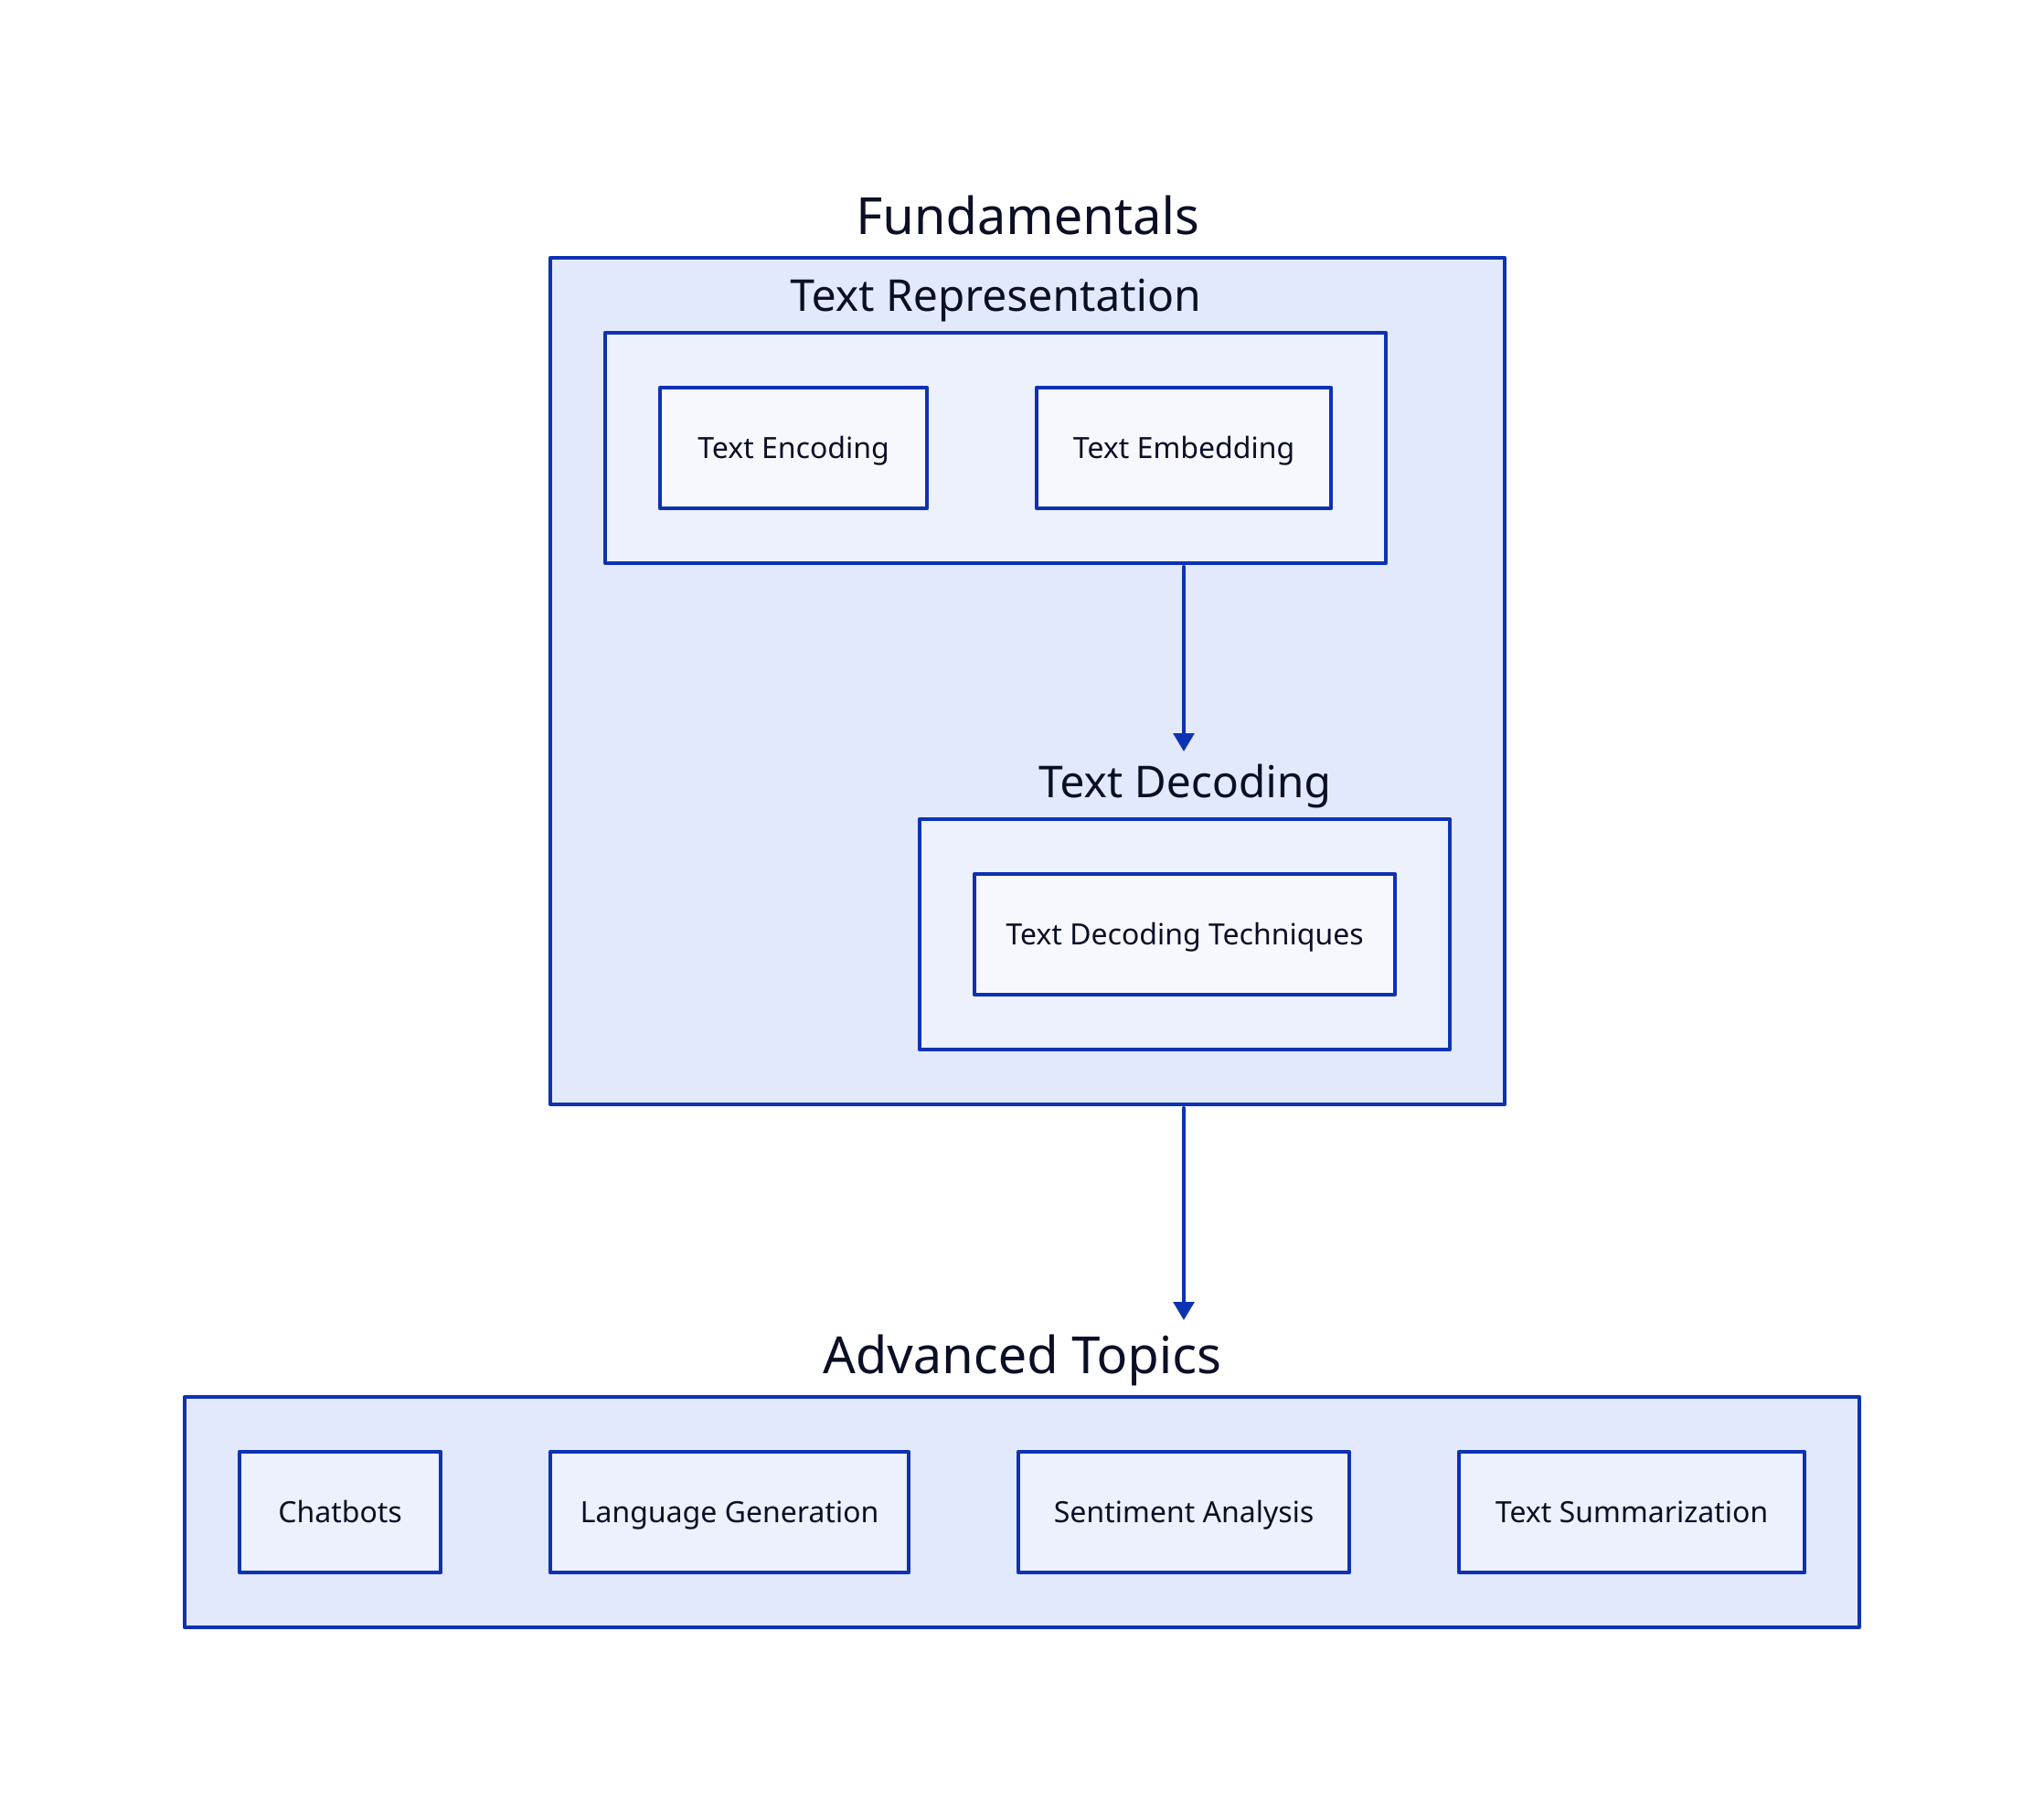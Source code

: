 label: "Natural Language Processing (NLP)"
fundamentals: {
  label: "Fundamentals"

  text_representation: {
    label: "Text Representation"
    text_encoding: "Text Encoding"
  text_embedding: "Text Embedding"
  }   

  text_decoding: {
    label: "Text Decoding"
    text_decoding_techniques: "Text Decoding Techniques"
  }
  text_representation -> text_decoding
}


advanced_topics: {
  label: "Advanced Topics"
  chatbots: {
    label: "Chatbots"
  }
  language_generation: {
    label: "Language Generation"
  }
  sentiment_analysis: {
    label: "Sentiment Analysis"
  }

  text_summarization: "Text Summarization"
}
fundamentals -> advanced_topics
